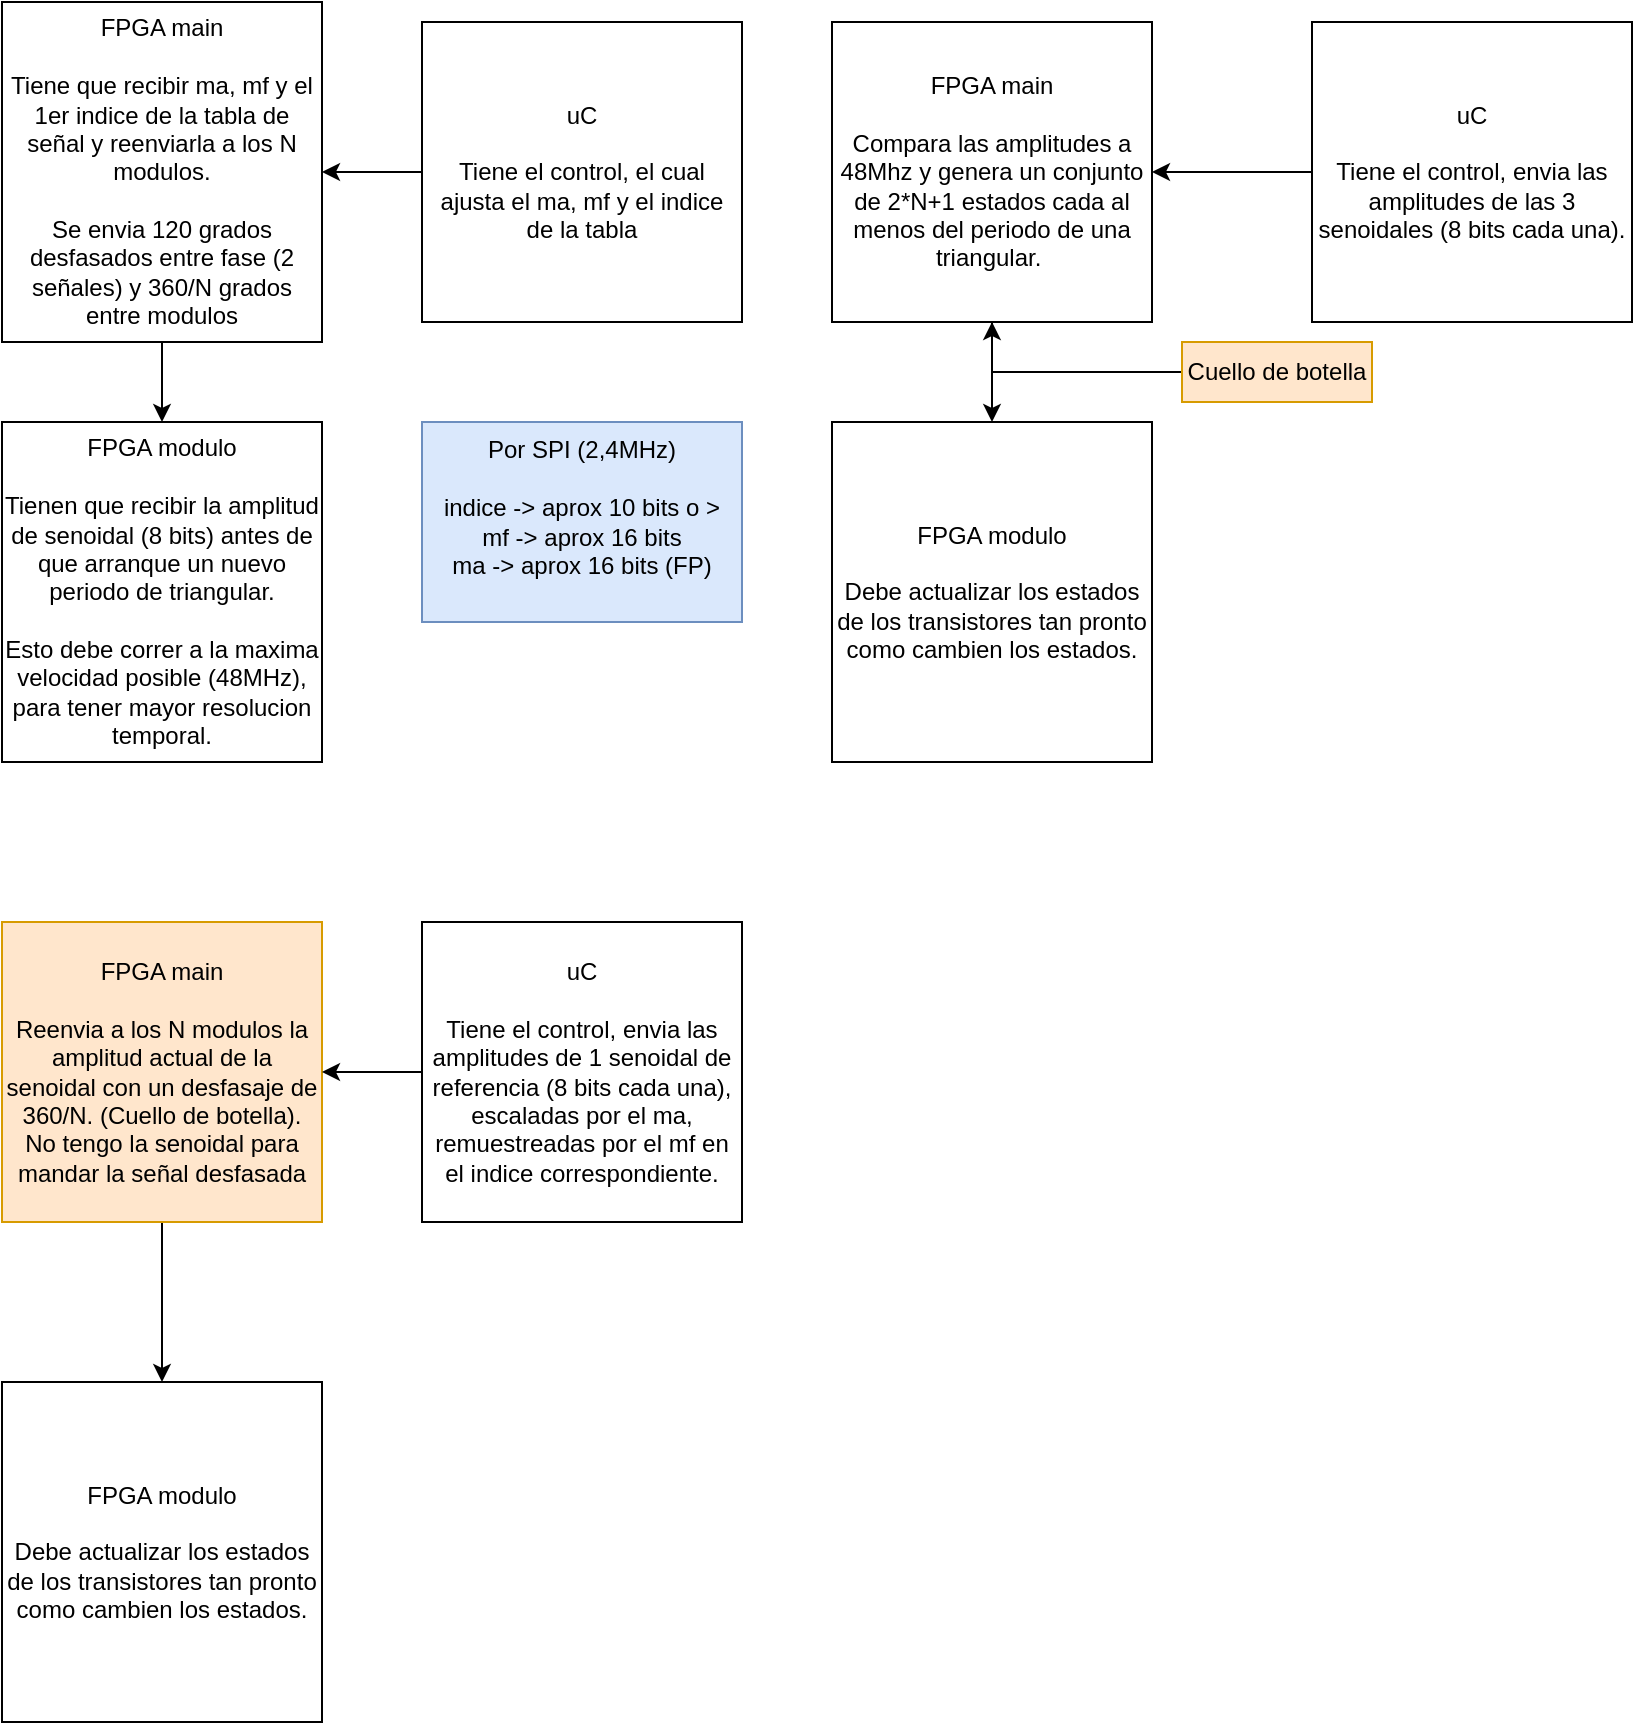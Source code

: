 <mxfile version="24.9.0">
  <diagram name="Página-1" id="Yvos32dWdBQQlg7Hisrq">
    <mxGraphModel dx="955" dy="506" grid="1" gridSize="10" guides="1" tooltips="1" connect="1" arrows="1" fold="1" page="1" pageScale="1" pageWidth="850" pageHeight="1100" math="0" shadow="0">
      <root>
        <mxCell id="0" />
        <mxCell id="1" parent="0" />
        <mxCell id="izhmh5ZhqzcekRWEDMXZ-1" value="FPGA modulo&lt;div&gt;&lt;br&gt;&lt;/div&gt;&lt;div&gt;Tienen que recibir la amplitud de senoidal (8 bits) antes de que arranque un nuevo periodo de triangular.&lt;/div&gt;&lt;div&gt;&lt;br&gt;&lt;/div&gt;&lt;div&gt;Esto debe correr a la maxima velocidad posible (48MHz), para tener mayor resolucion temporal.&lt;/div&gt;" style="rounded=0;whiteSpace=wrap;html=1;" vertex="1" parent="1">
          <mxGeometry x="10" y="220" width="160" height="170" as="geometry" />
        </mxCell>
        <mxCell id="izhmh5ZhqzcekRWEDMXZ-5" style="edgeStyle=orthogonalEdgeStyle;rounded=0;orthogonalLoop=1;jettySize=auto;html=1;exitX=0.5;exitY=1;exitDx=0;exitDy=0;entryX=0.5;entryY=0;entryDx=0;entryDy=0;" edge="1" parent="1" source="izhmh5ZhqzcekRWEDMXZ-2" target="izhmh5ZhqzcekRWEDMXZ-1">
          <mxGeometry relative="1" as="geometry" />
        </mxCell>
        <mxCell id="izhmh5ZhqzcekRWEDMXZ-2" value="FPGA main&lt;div&gt;&lt;br&gt;&lt;/div&gt;&lt;div&gt;Tiene que recibir ma, mf y el 1er indice de la tabla de señal y reenviarla a los N modulos.&lt;/div&gt;&lt;div&gt;&lt;br&gt;&lt;/div&gt;&lt;div&gt;Se envia 120 grados desfasados entre fase (2 señales) y 360/N grados entre modulos&lt;/div&gt;" style="rounded=0;whiteSpace=wrap;html=1;" vertex="1" parent="1">
          <mxGeometry x="10" y="10" width="160" height="170" as="geometry" />
        </mxCell>
        <mxCell id="izhmh5ZhqzcekRWEDMXZ-4" style="edgeStyle=orthogonalEdgeStyle;rounded=0;orthogonalLoop=1;jettySize=auto;html=1;exitX=0;exitY=0.5;exitDx=0;exitDy=0;" edge="1" parent="1" source="izhmh5ZhqzcekRWEDMXZ-3" target="izhmh5ZhqzcekRWEDMXZ-2">
          <mxGeometry relative="1" as="geometry" />
        </mxCell>
        <mxCell id="izhmh5ZhqzcekRWEDMXZ-3" value="uC&lt;div&gt;&lt;br&gt;&lt;/div&gt;&lt;div&gt;Tiene el control, el cual ajusta el ma, mf y el indice de la tabla&lt;/div&gt;" style="rounded=0;whiteSpace=wrap;html=1;" vertex="1" parent="1">
          <mxGeometry x="220" y="20" width="160" height="150" as="geometry" />
        </mxCell>
        <mxCell id="izhmh5ZhqzcekRWEDMXZ-7" value="FPGA modulo&lt;div&gt;&lt;br&gt;&lt;/div&gt;&lt;div&gt;Debe actualizar los estados de los transistores tan pronto como cambien los estados.&lt;/div&gt;" style="rounded=0;whiteSpace=wrap;html=1;" vertex="1" parent="1">
          <mxGeometry x="425" y="220" width="160" height="170" as="geometry" />
        </mxCell>
        <mxCell id="izhmh5ZhqzcekRWEDMXZ-8" style="edgeStyle=orthogonalEdgeStyle;rounded=0;orthogonalLoop=1;jettySize=auto;html=1;exitX=0.5;exitY=1;exitDx=0;exitDy=0;entryX=0.5;entryY=0;entryDx=0;entryDy=0;" edge="1" parent="1" source="izhmh5ZhqzcekRWEDMXZ-9" target="izhmh5ZhqzcekRWEDMXZ-7">
          <mxGeometry relative="1" as="geometry" />
        </mxCell>
        <mxCell id="izhmh5ZhqzcekRWEDMXZ-9" value="FPGA main&lt;div&gt;&lt;br&gt;&lt;/div&gt;&lt;div&gt;Compara las amplitudes a 48Mhz y genera un conjunto de 2*N+1 estados cada al menos del periodo de una triangular.&amp;nbsp;&lt;/div&gt;" style="rounded=0;whiteSpace=wrap;html=1;" vertex="1" parent="1">
          <mxGeometry x="425" y="20" width="160" height="150" as="geometry" />
        </mxCell>
        <mxCell id="izhmh5ZhqzcekRWEDMXZ-10" style="edgeStyle=orthogonalEdgeStyle;rounded=0;orthogonalLoop=1;jettySize=auto;html=1;exitX=0;exitY=0.5;exitDx=0;exitDy=0;" edge="1" parent="1" source="izhmh5ZhqzcekRWEDMXZ-11" target="izhmh5ZhqzcekRWEDMXZ-9">
          <mxGeometry relative="1" as="geometry" />
        </mxCell>
        <mxCell id="izhmh5ZhqzcekRWEDMXZ-11" value="uC&lt;div&gt;&lt;br&gt;&lt;/div&gt;&lt;div&gt;Tiene el control, envia las amplitudes de las 3 senoidales (8 bits cada una).&lt;/div&gt;" style="rounded=0;whiteSpace=wrap;html=1;" vertex="1" parent="1">
          <mxGeometry x="665" y="20" width="160" height="150" as="geometry" />
        </mxCell>
        <mxCell id="izhmh5ZhqzcekRWEDMXZ-12" value="FPGA modulo&lt;div&gt;&lt;br&gt;&lt;/div&gt;&lt;div&gt;Debe actualizar los estados de los transistores tan pronto como cambien los estados.&lt;/div&gt;" style="rounded=0;whiteSpace=wrap;html=1;" vertex="1" parent="1">
          <mxGeometry x="10" y="700" width="160" height="170" as="geometry" />
        </mxCell>
        <mxCell id="izhmh5ZhqzcekRWEDMXZ-13" style="edgeStyle=orthogonalEdgeStyle;rounded=0;orthogonalLoop=1;jettySize=auto;html=1;exitX=0.5;exitY=1;exitDx=0;exitDy=0;entryX=0.5;entryY=0;entryDx=0;entryDy=0;" edge="1" parent="1" source="izhmh5ZhqzcekRWEDMXZ-14" target="izhmh5ZhqzcekRWEDMXZ-12">
          <mxGeometry relative="1" as="geometry" />
        </mxCell>
        <mxCell id="izhmh5ZhqzcekRWEDMXZ-14" value="FPGA main&lt;div&gt;&lt;br&gt;&lt;/div&gt;&lt;div&gt;Reenvia a los N modulos la amplitud actual de la senoidal con un desfasaje de 360/N. (Cuello de botella). No tengo la senoidal para mandar la señal desfasada&lt;/div&gt;" style="rounded=0;whiteSpace=wrap;html=1;fillColor=#ffe6cc;strokeColor=#d79b00;" vertex="1" parent="1">
          <mxGeometry x="10" y="470" width="160" height="150" as="geometry" />
        </mxCell>
        <mxCell id="izhmh5ZhqzcekRWEDMXZ-15" style="edgeStyle=orthogonalEdgeStyle;rounded=0;orthogonalLoop=1;jettySize=auto;html=1;exitX=0;exitY=0.5;exitDx=0;exitDy=0;" edge="1" parent="1" source="izhmh5ZhqzcekRWEDMXZ-16" target="izhmh5ZhqzcekRWEDMXZ-14">
          <mxGeometry relative="1" as="geometry" />
        </mxCell>
        <mxCell id="izhmh5ZhqzcekRWEDMXZ-16" value="uC&lt;div&gt;&lt;br&gt;&lt;/div&gt;&lt;div&gt;Tiene el control, envia las amplitudes de 1 senoidal de referencia (8 bits cada una), escaladas por el ma, remuestreadas por el mf en el indice correspondiente.&lt;/div&gt;" style="rounded=0;whiteSpace=wrap;html=1;" vertex="1" parent="1">
          <mxGeometry x="220" y="470" width="160" height="150" as="geometry" />
        </mxCell>
        <mxCell id="izhmh5ZhqzcekRWEDMXZ-18" value="" style="edgeStyle=orthogonalEdgeStyle;rounded=0;orthogonalLoop=1;jettySize=auto;html=1;" edge="1" parent="1" source="izhmh5ZhqzcekRWEDMXZ-17" target="izhmh5ZhqzcekRWEDMXZ-9">
          <mxGeometry relative="1" as="geometry" />
        </mxCell>
        <mxCell id="izhmh5ZhqzcekRWEDMXZ-17" value="&lt;div&gt;Cuello de botella&lt;/div&gt;" style="text;html=1;align=center;verticalAlign=middle;whiteSpace=wrap;rounded=0;fillColor=#ffe6cc;strokeColor=#d79b00;" vertex="1" parent="1">
          <mxGeometry x="600" y="180" width="95" height="30" as="geometry" />
        </mxCell>
        <mxCell id="izhmh5ZhqzcekRWEDMXZ-19" value="Por SPI (2,4MHz)&lt;div&gt;&lt;br&gt;&lt;div&gt;indice -&amp;gt; aprox 10 bits o &amp;gt;&lt;/div&gt;&lt;div&gt;mf -&amp;gt; aprox 16 bits&lt;/div&gt;&lt;div&gt;ma -&amp;gt; aprox 16 bits (FP)&lt;/div&gt;&lt;div&gt;&lt;br&gt;&lt;/div&gt;&lt;/div&gt;" style="text;html=1;align=center;verticalAlign=middle;whiteSpace=wrap;rounded=0;fillColor=#dae8fc;strokeColor=#6c8ebf;" vertex="1" parent="1">
          <mxGeometry x="220" y="220" width="160" height="100" as="geometry" />
        </mxCell>
      </root>
    </mxGraphModel>
  </diagram>
</mxfile>
